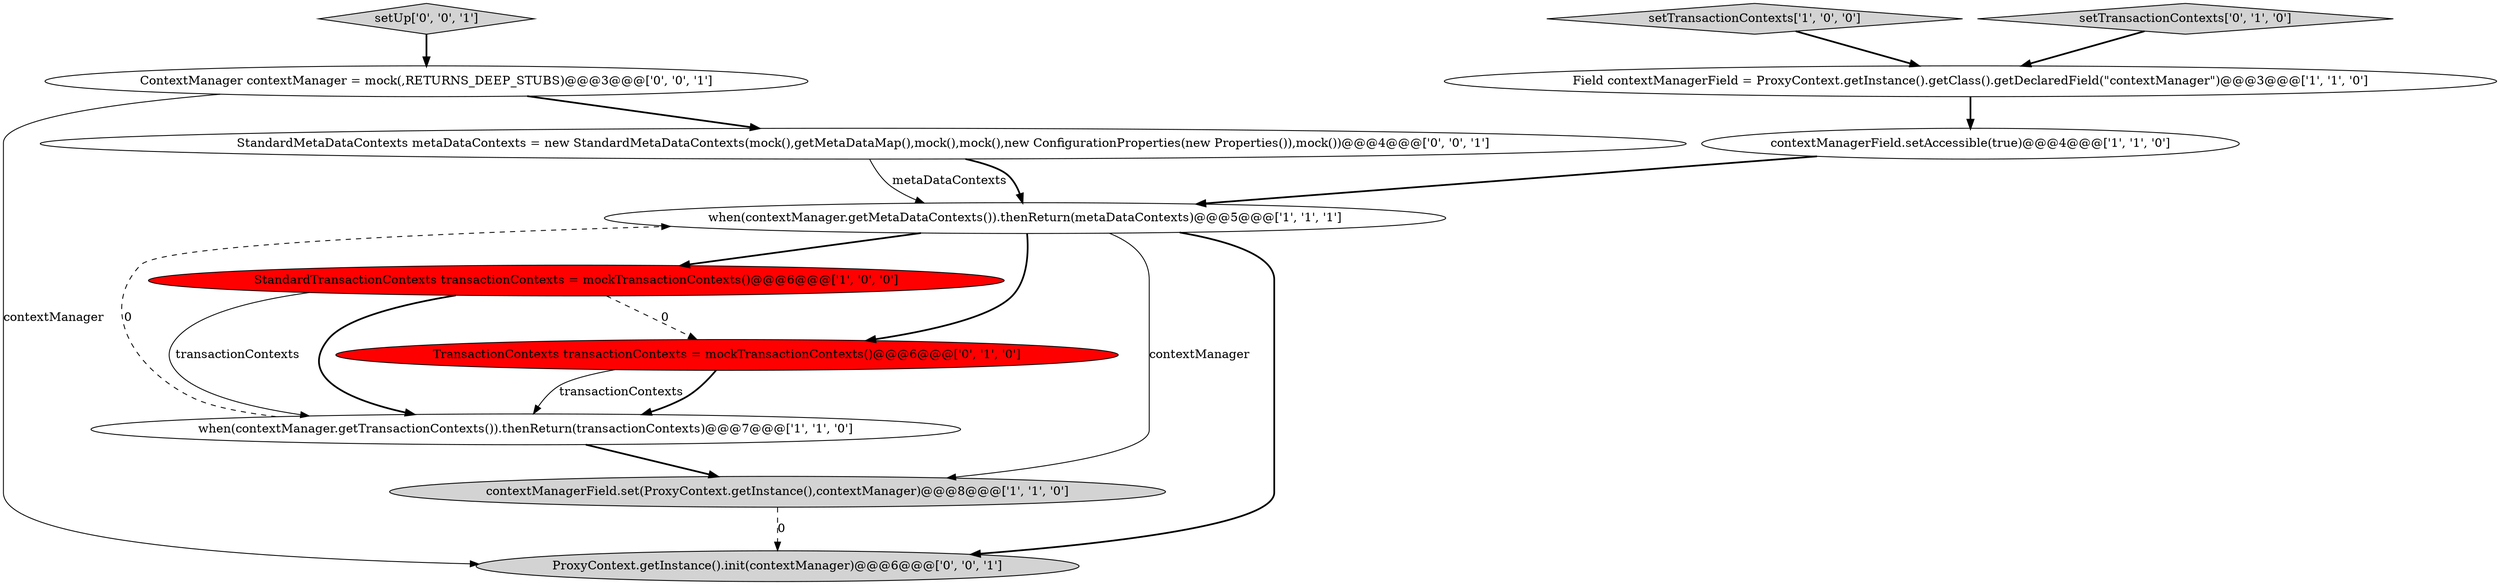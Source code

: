 digraph {
6 [style = filled, label = "setTransactionContexts['1', '0', '0']", fillcolor = lightgray, shape = diamond image = "AAA0AAABBB1BBB"];
4 [style = filled, label = "StandardTransactionContexts transactionContexts = mockTransactionContexts()@@@6@@@['1', '0', '0']", fillcolor = red, shape = ellipse image = "AAA1AAABBB1BBB"];
10 [style = filled, label = "StandardMetaDataContexts metaDataContexts = new StandardMetaDataContexts(mock(),getMetaDataMap(),mock(),mock(),new ConfigurationProperties(new Properties()),mock())@@@4@@@['0', '0', '1']", fillcolor = white, shape = ellipse image = "AAA0AAABBB3BBB"];
12 [style = filled, label = "ProxyContext.getInstance().init(contextManager)@@@6@@@['0', '0', '1']", fillcolor = lightgray, shape = ellipse image = "AAA0AAABBB3BBB"];
5 [style = filled, label = "when(contextManager.getTransactionContexts()).thenReturn(transactionContexts)@@@7@@@['1', '1', '0']", fillcolor = white, shape = ellipse image = "AAA0AAABBB1BBB"];
8 [style = filled, label = "setTransactionContexts['0', '1', '0']", fillcolor = lightgray, shape = diamond image = "AAA0AAABBB2BBB"];
0 [style = filled, label = "contextManagerField.setAccessible(true)@@@4@@@['1', '1', '0']", fillcolor = white, shape = ellipse image = "AAA0AAABBB1BBB"];
2 [style = filled, label = "when(contextManager.getMetaDataContexts()).thenReturn(metaDataContexts)@@@5@@@['1', '1', '1']", fillcolor = white, shape = ellipse image = "AAA0AAABBB1BBB"];
7 [style = filled, label = "TransactionContexts transactionContexts = mockTransactionContexts()@@@6@@@['0', '1', '0']", fillcolor = red, shape = ellipse image = "AAA1AAABBB2BBB"];
11 [style = filled, label = "setUp['0', '0', '1']", fillcolor = lightgray, shape = diamond image = "AAA0AAABBB3BBB"];
9 [style = filled, label = "ContextManager contextManager = mock(,RETURNS_DEEP_STUBS)@@@3@@@['0', '0', '1']", fillcolor = white, shape = ellipse image = "AAA0AAABBB3BBB"];
3 [style = filled, label = "Field contextManagerField = ProxyContext.getInstance().getClass().getDeclaredField(\"contextManager\")@@@3@@@['1', '1', '0']", fillcolor = white, shape = ellipse image = "AAA0AAABBB1BBB"];
1 [style = filled, label = "contextManagerField.set(ProxyContext.getInstance(),contextManager)@@@8@@@['1', '1', '0']", fillcolor = lightgray, shape = ellipse image = "AAA0AAABBB1BBB"];
6->3 [style = bold, label=""];
0->2 [style = bold, label=""];
8->3 [style = bold, label=""];
7->5 [style = solid, label="transactionContexts"];
2->1 [style = solid, label="contextManager"];
10->2 [style = solid, label="metaDataContexts"];
9->10 [style = bold, label=""];
5->2 [style = dashed, label="0"];
11->9 [style = bold, label=""];
2->4 [style = bold, label=""];
3->0 [style = bold, label=""];
2->12 [style = bold, label=""];
1->12 [style = dashed, label="0"];
5->1 [style = bold, label=""];
7->5 [style = bold, label=""];
4->7 [style = dashed, label="0"];
10->2 [style = bold, label=""];
2->7 [style = bold, label=""];
4->5 [style = solid, label="transactionContexts"];
4->5 [style = bold, label=""];
9->12 [style = solid, label="contextManager"];
}
